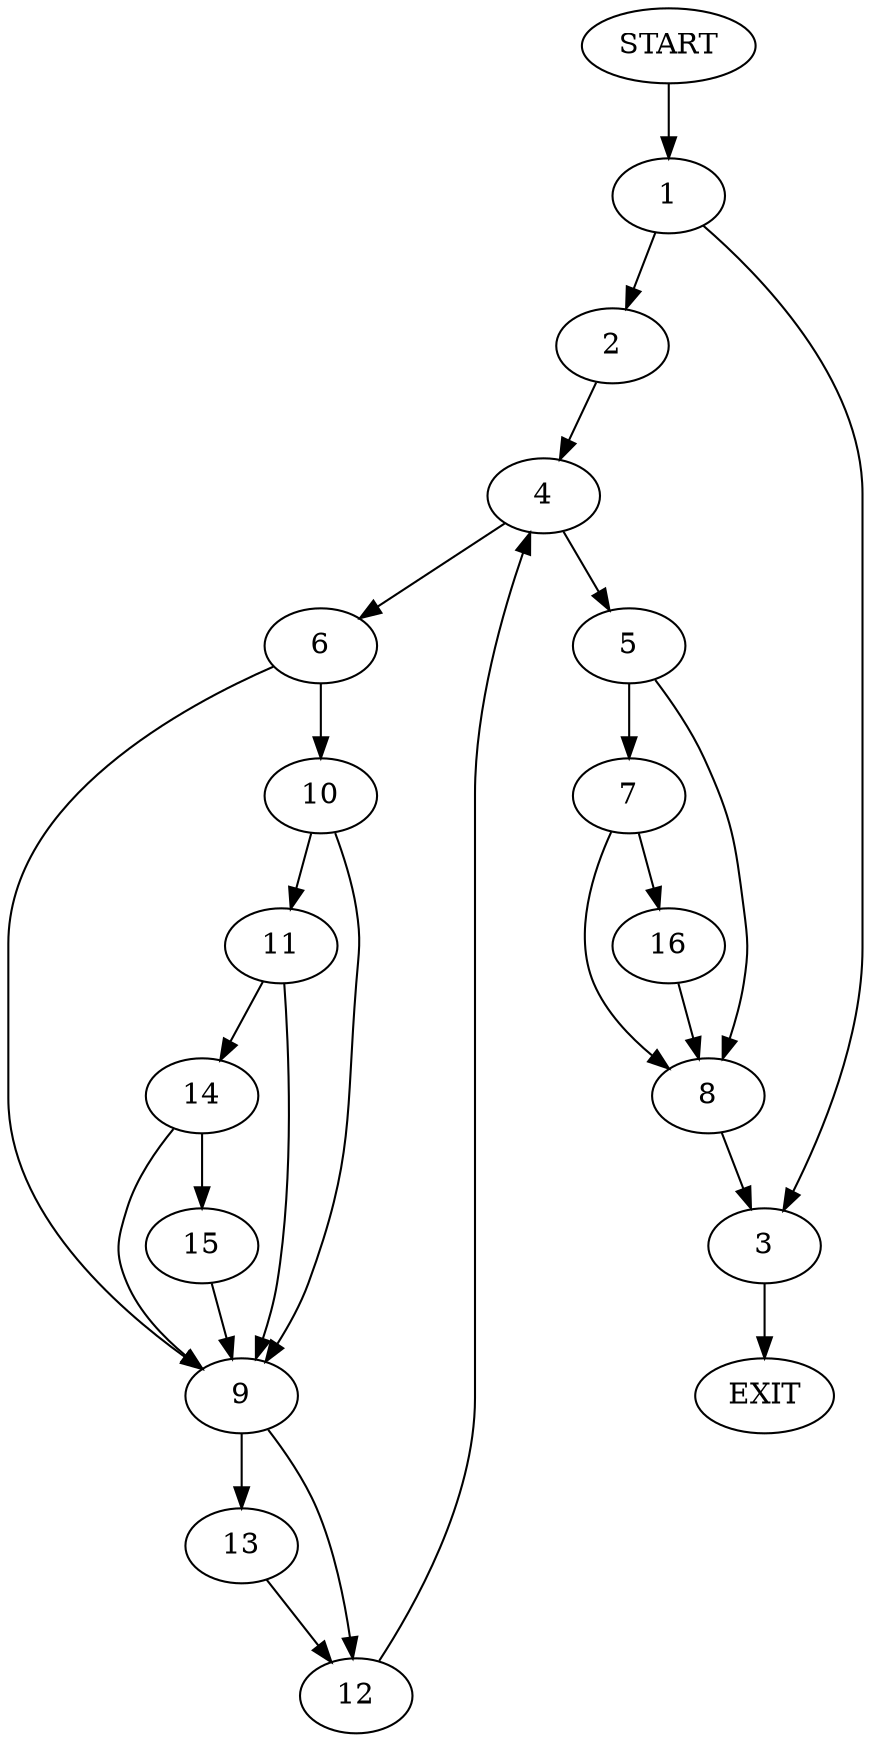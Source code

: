 digraph {
0 [label="START"]
17 [label="EXIT"]
0 -> 1
1 -> 2
1 -> 3
2 -> 4
3 -> 17
4 -> 5
4 -> 6
5 -> 7
5 -> 8
6 -> 9
6 -> 10
10 -> 11
10 -> 9
9 -> 12
9 -> 13
11 -> 14
11 -> 9
14 -> 15
14 -> 9
15 -> 9
13 -> 12
12 -> 4
8 -> 3
7 -> 8
7 -> 16
16 -> 8
}
